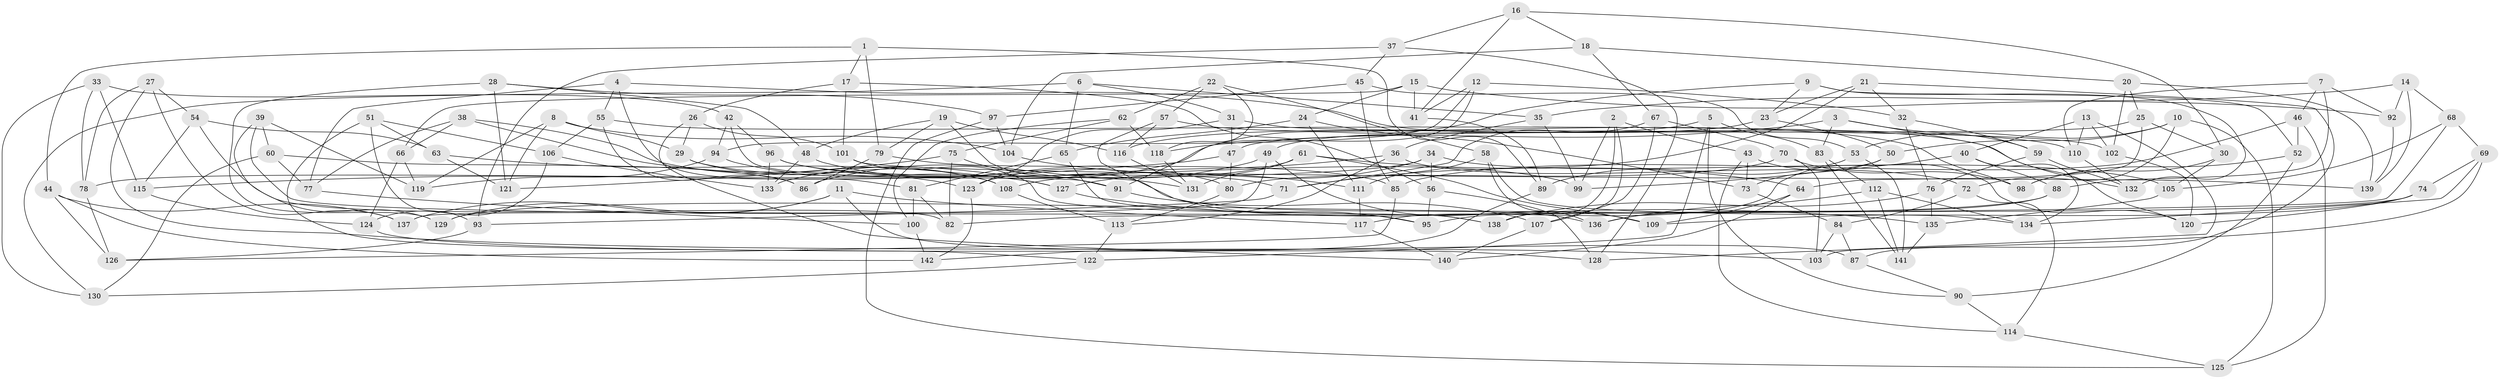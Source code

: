 // coarse degree distribution, {4: 0.6666666666666666, 5: 0.15151515151515152, 8: 0.050505050505050504, 3: 0.0707070707070707, 6: 0.010101010101010102, 9: 0.020202020202020204, 10: 0.010101010101010102, 13: 0.010101010101010102, 7: 0.010101010101010102}
// Generated by graph-tools (version 1.1) at 2025/03/03/04/25 22:03:03]
// undirected, 142 vertices, 284 edges
graph export_dot {
graph [start="1"]
  node [color=gray90,style=filled];
  1;
  2;
  3;
  4;
  5;
  6;
  7;
  8;
  9;
  10;
  11;
  12;
  13;
  14;
  15;
  16;
  17;
  18;
  19;
  20;
  21;
  22;
  23;
  24;
  25;
  26;
  27;
  28;
  29;
  30;
  31;
  32;
  33;
  34;
  35;
  36;
  37;
  38;
  39;
  40;
  41;
  42;
  43;
  44;
  45;
  46;
  47;
  48;
  49;
  50;
  51;
  52;
  53;
  54;
  55;
  56;
  57;
  58;
  59;
  60;
  61;
  62;
  63;
  64;
  65;
  66;
  67;
  68;
  69;
  70;
  71;
  72;
  73;
  74;
  75;
  76;
  77;
  78;
  79;
  80;
  81;
  82;
  83;
  84;
  85;
  86;
  87;
  88;
  89;
  90;
  91;
  92;
  93;
  94;
  95;
  96;
  97;
  98;
  99;
  100;
  101;
  102;
  103;
  104;
  105;
  106;
  107;
  108;
  109;
  110;
  111;
  112;
  113;
  114;
  115;
  116;
  117;
  118;
  119;
  120;
  121;
  122;
  123;
  124;
  125;
  126;
  127;
  128;
  129;
  130;
  131;
  132;
  133;
  134;
  135;
  136;
  137;
  138;
  139;
  140;
  141;
  142;
  1 -- 17;
  1 -- 44;
  1 -- 79;
  1 -- 89;
  2 -- 99;
  2 -- 138;
  2 -- 107;
  2 -- 43;
  3 -- 83;
  3 -- 120;
  3 -- 118;
  3 -- 59;
  4 -- 77;
  4 -- 132;
  4 -- 55;
  4 -- 81;
  5 -- 49;
  5 -- 90;
  5 -- 83;
  5 -- 122;
  6 -- 35;
  6 -- 31;
  6 -- 65;
  6 -- 130;
  7 -- 110;
  7 -- 88;
  7 -- 92;
  7 -- 46;
  8 -- 121;
  8 -- 104;
  8 -- 29;
  8 -- 119;
  9 -- 133;
  9 -- 52;
  9 -- 23;
  9 -- 132;
  10 -- 72;
  10 -- 125;
  10 -- 53;
  10 -- 50;
  11 -- 129;
  11 -- 87;
  11 -- 137;
  11 -- 117;
  12 -- 32;
  12 -- 91;
  12 -- 94;
  12 -- 41;
  13 -- 102;
  13 -- 128;
  13 -- 110;
  13 -- 40;
  14 -- 35;
  14 -- 92;
  14 -- 68;
  14 -- 139;
  15 -- 92;
  15 -- 66;
  15 -- 41;
  15 -- 24;
  16 -- 30;
  16 -- 18;
  16 -- 37;
  16 -- 41;
  17 -- 101;
  17 -- 26;
  17 -- 56;
  18 -- 67;
  18 -- 20;
  18 -- 104;
  19 -- 79;
  19 -- 48;
  19 -- 116;
  19 -- 136;
  20 -- 139;
  20 -- 102;
  20 -- 25;
  21 -- 71;
  21 -- 32;
  21 -- 23;
  21 -- 87;
  22 -- 57;
  22 -- 62;
  22 -- 118;
  22 -- 58;
  23 -- 50;
  23 -- 116;
  24 -- 73;
  24 -- 111;
  24 -- 65;
  25 -- 64;
  25 -- 30;
  25 -- 47;
  26 -- 140;
  26 -- 29;
  26 -- 101;
  27 -- 54;
  27 -- 137;
  27 -- 103;
  27 -- 78;
  28 -- 48;
  28 -- 97;
  28 -- 121;
  28 -- 129;
  29 -- 71;
  29 -- 108;
  30 -- 105;
  30 -- 98;
  31 -- 47;
  31 -- 102;
  31 -- 123;
  32 -- 76;
  32 -- 59;
  33 -- 130;
  33 -- 42;
  33 -- 115;
  33 -- 78;
  34 -- 56;
  34 -- 127;
  34 -- 105;
  34 -- 78;
  35 -- 99;
  35 -- 36;
  36 -- 108;
  36 -- 72;
  36 -- 113;
  37 -- 45;
  37 -- 128;
  37 -- 93;
  38 -- 66;
  38 -- 123;
  38 -- 77;
  38 -- 108;
  39 -- 95;
  39 -- 129;
  39 -- 60;
  39 -- 119;
  40 -- 88;
  40 -- 117;
  40 -- 134;
  41 -- 89;
  42 -- 91;
  42 -- 96;
  42 -- 94;
  43 -- 73;
  43 -- 114;
  43 -- 120;
  44 -- 142;
  44 -- 126;
  44 -- 137;
  45 -- 85;
  45 -- 53;
  45 -- 97;
  46 -- 125;
  46 -- 85;
  46 -- 52;
  47 -- 80;
  47 -- 115;
  48 -- 133;
  48 -- 80;
  49 -- 109;
  49 -- 137;
  49 -- 86;
  50 -- 73;
  50 -- 99;
  51 -- 122;
  51 -- 106;
  51 -- 93;
  51 -- 63;
  52 -- 90;
  52 -- 98;
  53 -- 141;
  53 -- 89;
  54 -- 82;
  54 -- 63;
  54 -- 115;
  55 -- 110;
  55 -- 106;
  55 -- 86;
  56 -- 128;
  56 -- 95;
  57 -- 116;
  57 -- 95;
  57 -- 98;
  58 -- 136;
  58 -- 134;
  58 -- 111;
  59 -- 132;
  59 -- 76;
  60 -- 77;
  60 -- 86;
  60 -- 130;
  61 -- 123;
  61 -- 131;
  61 -- 64;
  61 -- 109;
  62 -- 118;
  62 -- 100;
  62 -- 75;
  63 -- 121;
  63 -- 127;
  64 -- 140;
  64 -- 109;
  65 -- 138;
  65 -- 81;
  66 -- 124;
  66 -- 119;
  67 -- 71;
  67 -- 70;
  67 -- 107;
  68 -- 69;
  68 -- 82;
  68 -- 105;
  69 -- 103;
  69 -- 134;
  69 -- 74;
  70 -- 80;
  70 -- 103;
  70 -- 98;
  71 -- 93;
  72 -- 114;
  72 -- 84;
  73 -- 84;
  74 -- 109;
  74 -- 95;
  74 -- 120;
  75 -- 121;
  75 -- 91;
  75 -- 82;
  76 -- 135;
  76 -- 138;
  77 -- 100;
  78 -- 126;
  79 -- 86;
  79 -- 85;
  80 -- 113;
  81 -- 100;
  81 -- 82;
  83 -- 141;
  83 -- 112;
  84 -- 87;
  84 -- 103;
  85 -- 126;
  87 -- 90;
  88 -- 129;
  88 -- 136;
  89 -- 142;
  90 -- 114;
  91 -- 107;
  92 -- 139;
  93 -- 126;
  94 -- 119;
  94 -- 127;
  96 -- 131;
  96 -- 99;
  96 -- 133;
  97 -- 125;
  97 -- 104;
  100 -- 142;
  101 -- 138;
  101 -- 139;
  102 -- 120;
  104 -- 111;
  105 -- 135;
  106 -- 133;
  106 -- 124;
  107 -- 140;
  108 -- 113;
  110 -- 132;
  111 -- 117;
  112 -- 141;
  112 -- 134;
  112 -- 136;
  113 -- 122;
  114 -- 125;
  115 -- 124;
  116 -- 131;
  117 -- 140;
  118 -- 131;
  122 -- 130;
  123 -- 142;
  124 -- 128;
  127 -- 135;
  135 -- 141;
}
